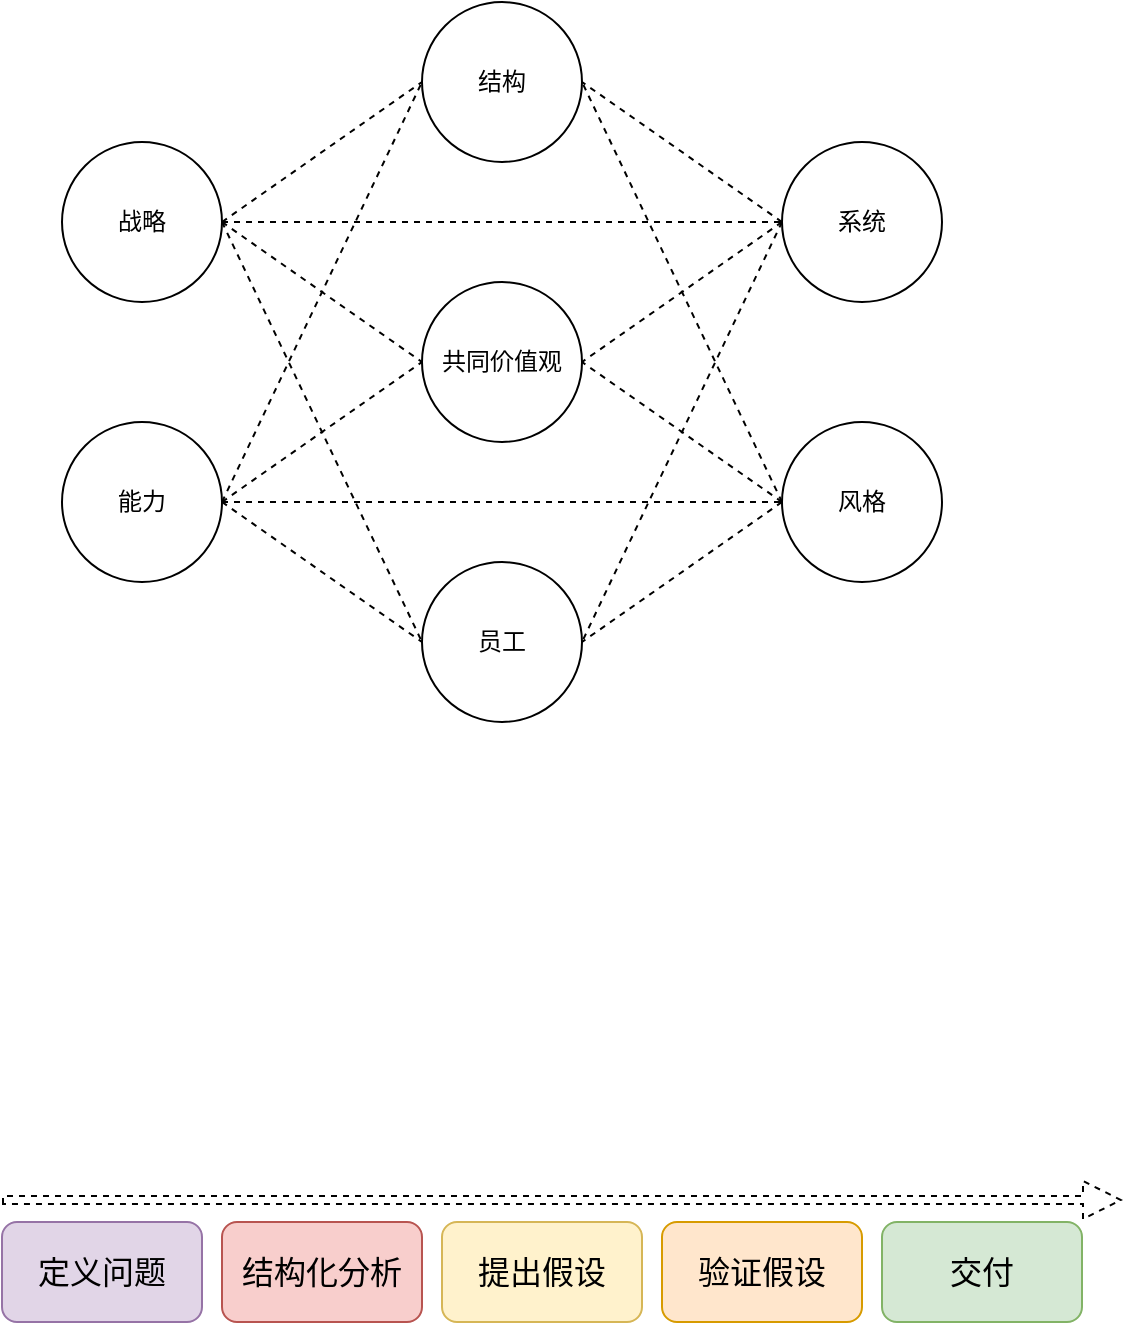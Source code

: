 <mxfile version="20.2.0" type="github">
  <diagram id="vnCOriHGnDCL4UNyazhE" name="Page-1">
    <mxGraphModel dx="728" dy="521" grid="1" gridSize="10" guides="1" tooltips="1" connect="1" arrows="1" fold="1" page="1" pageScale="1" pageWidth="850" pageHeight="1100" math="0" shadow="0">
      <root>
        <mxCell id="0" />
        <mxCell id="1" parent="0" />
        <mxCell id="1zZ42_EuozQGmyYF9LsD-1" value="共同价值观" style="ellipse;whiteSpace=wrap;html=1;aspect=fixed;" vertex="1" parent="1">
          <mxGeometry x="300" y="220" width="80" height="80" as="geometry" />
        </mxCell>
        <mxCell id="1zZ42_EuozQGmyYF9LsD-2" value="结构" style="ellipse;whiteSpace=wrap;html=1;aspect=fixed;" vertex="1" parent="1">
          <mxGeometry x="300" y="80" width="80" height="80" as="geometry" />
        </mxCell>
        <mxCell id="1zZ42_EuozQGmyYF9LsD-3" value="员工" style="ellipse;whiteSpace=wrap;html=1;aspect=fixed;" vertex="1" parent="1">
          <mxGeometry x="300" y="360" width="80" height="80" as="geometry" />
        </mxCell>
        <mxCell id="1zZ42_EuozQGmyYF9LsD-8" style="rounded=0;orthogonalLoop=1;jettySize=auto;html=1;exitX=1;exitY=0.5;exitDx=0;exitDy=0;entryX=0;entryY=0.5;entryDx=0;entryDy=0;dashed=1;endArrow=none;endFill=0;" edge="1" parent="1" source="1zZ42_EuozQGmyYF9LsD-4" target="1zZ42_EuozQGmyYF9LsD-2">
          <mxGeometry relative="1" as="geometry" />
        </mxCell>
        <mxCell id="1zZ42_EuozQGmyYF9LsD-9" style="edgeStyle=none;rounded=0;orthogonalLoop=1;jettySize=auto;html=1;exitX=1;exitY=0.5;exitDx=0;exitDy=0;entryX=0;entryY=0.5;entryDx=0;entryDy=0;dashed=1;endArrow=none;endFill=0;" edge="1" parent="1" source="1zZ42_EuozQGmyYF9LsD-4" target="1zZ42_EuozQGmyYF9LsD-1">
          <mxGeometry relative="1" as="geometry" />
        </mxCell>
        <mxCell id="1zZ42_EuozQGmyYF9LsD-10" style="edgeStyle=none;rounded=0;orthogonalLoop=1;jettySize=auto;html=1;exitX=1;exitY=0.5;exitDx=0;exitDy=0;dashed=1;endArrow=none;endFill=0;" edge="1" parent="1" source="1zZ42_EuozQGmyYF9LsD-4">
          <mxGeometry relative="1" as="geometry">
            <mxPoint x="300" y="400" as="targetPoint" />
          </mxGeometry>
        </mxCell>
        <mxCell id="1zZ42_EuozQGmyYF9LsD-11" style="edgeStyle=none;rounded=0;orthogonalLoop=1;jettySize=auto;html=1;exitX=1;exitY=0.5;exitDx=0;exitDy=0;dashed=1;endArrow=none;endFill=0;" edge="1" parent="1" source="1zZ42_EuozQGmyYF9LsD-4" target="1zZ42_EuozQGmyYF9LsD-6">
          <mxGeometry relative="1" as="geometry" />
        </mxCell>
        <mxCell id="1zZ42_EuozQGmyYF9LsD-4" value="战略" style="ellipse;whiteSpace=wrap;html=1;aspect=fixed;" vertex="1" parent="1">
          <mxGeometry x="120" y="150" width="80" height="80" as="geometry" />
        </mxCell>
        <mxCell id="1zZ42_EuozQGmyYF9LsD-12" style="edgeStyle=none;rounded=0;orthogonalLoop=1;jettySize=auto;html=1;exitX=1;exitY=0.5;exitDx=0;exitDy=0;entryX=0;entryY=0.5;entryDx=0;entryDy=0;dashed=1;endArrow=none;endFill=0;" edge="1" parent="1" source="1zZ42_EuozQGmyYF9LsD-5" target="1zZ42_EuozQGmyYF9LsD-2">
          <mxGeometry relative="1" as="geometry" />
        </mxCell>
        <mxCell id="1zZ42_EuozQGmyYF9LsD-13" style="edgeStyle=none;rounded=0;orthogonalLoop=1;jettySize=auto;html=1;exitX=1;exitY=0.5;exitDx=0;exitDy=0;dashed=1;endArrow=none;endFill=0;" edge="1" parent="1" source="1zZ42_EuozQGmyYF9LsD-5">
          <mxGeometry relative="1" as="geometry">
            <mxPoint x="300" y="260" as="targetPoint" />
          </mxGeometry>
        </mxCell>
        <mxCell id="1zZ42_EuozQGmyYF9LsD-14" style="edgeStyle=none;rounded=0;orthogonalLoop=1;jettySize=auto;html=1;exitX=1;exitY=0.5;exitDx=0;exitDy=0;entryX=0;entryY=0.5;entryDx=0;entryDy=0;dashed=1;endArrow=none;endFill=0;" edge="1" parent="1" source="1zZ42_EuozQGmyYF9LsD-5" target="1zZ42_EuozQGmyYF9LsD-7">
          <mxGeometry relative="1" as="geometry" />
        </mxCell>
        <mxCell id="1zZ42_EuozQGmyYF9LsD-15" style="edgeStyle=none;rounded=0;orthogonalLoop=1;jettySize=auto;html=1;exitX=1;exitY=0.5;exitDx=0;exitDy=0;entryX=0;entryY=0.5;entryDx=0;entryDy=0;dashed=1;endArrow=none;endFill=0;" edge="1" parent="1" source="1zZ42_EuozQGmyYF9LsD-5" target="1zZ42_EuozQGmyYF9LsD-3">
          <mxGeometry relative="1" as="geometry" />
        </mxCell>
        <mxCell id="1zZ42_EuozQGmyYF9LsD-5" value="能力" style="ellipse;whiteSpace=wrap;html=1;aspect=fixed;" vertex="1" parent="1">
          <mxGeometry x="120" y="290" width="80" height="80" as="geometry" />
        </mxCell>
        <mxCell id="1zZ42_EuozQGmyYF9LsD-16" style="edgeStyle=none;rounded=0;orthogonalLoop=1;jettySize=auto;html=1;exitX=0;exitY=0.5;exitDx=0;exitDy=0;entryX=1;entryY=0.5;entryDx=0;entryDy=0;dashed=1;endArrow=none;endFill=0;" edge="1" parent="1" source="1zZ42_EuozQGmyYF9LsD-6" target="1zZ42_EuozQGmyYF9LsD-2">
          <mxGeometry relative="1" as="geometry" />
        </mxCell>
        <mxCell id="1zZ42_EuozQGmyYF9LsD-17" style="edgeStyle=none;rounded=0;orthogonalLoop=1;jettySize=auto;html=1;exitX=0;exitY=0.5;exitDx=0;exitDy=0;entryX=1;entryY=0.5;entryDx=0;entryDy=0;dashed=1;endArrow=none;endFill=0;" edge="1" parent="1" source="1zZ42_EuozQGmyYF9LsD-6" target="1zZ42_EuozQGmyYF9LsD-1">
          <mxGeometry relative="1" as="geometry" />
        </mxCell>
        <mxCell id="1zZ42_EuozQGmyYF9LsD-18" style="edgeStyle=none;rounded=0;orthogonalLoop=1;jettySize=auto;html=1;exitX=0;exitY=0.5;exitDx=0;exitDy=0;entryX=1;entryY=0.5;entryDx=0;entryDy=0;dashed=1;endArrow=none;endFill=0;" edge="1" parent="1" source="1zZ42_EuozQGmyYF9LsD-6" target="1zZ42_EuozQGmyYF9LsD-3">
          <mxGeometry relative="1" as="geometry" />
        </mxCell>
        <mxCell id="1zZ42_EuozQGmyYF9LsD-6" value="系统" style="ellipse;whiteSpace=wrap;html=1;aspect=fixed;" vertex="1" parent="1">
          <mxGeometry x="480" y="150" width="80" height="80" as="geometry" />
        </mxCell>
        <mxCell id="1zZ42_EuozQGmyYF9LsD-19" style="edgeStyle=none;rounded=0;orthogonalLoop=1;jettySize=auto;html=1;exitX=0;exitY=0.5;exitDx=0;exitDy=0;entryX=1;entryY=0.5;entryDx=0;entryDy=0;dashed=1;endArrow=none;endFill=0;" edge="1" parent="1" source="1zZ42_EuozQGmyYF9LsD-7" target="1zZ42_EuozQGmyYF9LsD-3">
          <mxGeometry relative="1" as="geometry" />
        </mxCell>
        <mxCell id="1zZ42_EuozQGmyYF9LsD-20" style="edgeStyle=none;rounded=0;orthogonalLoop=1;jettySize=auto;html=1;exitX=0;exitY=0.5;exitDx=0;exitDy=0;entryX=1;entryY=0.5;entryDx=0;entryDy=0;dashed=1;endArrow=none;endFill=0;" edge="1" parent="1" source="1zZ42_EuozQGmyYF9LsD-7" target="1zZ42_EuozQGmyYF9LsD-1">
          <mxGeometry relative="1" as="geometry" />
        </mxCell>
        <mxCell id="1zZ42_EuozQGmyYF9LsD-21" style="edgeStyle=none;rounded=0;orthogonalLoop=1;jettySize=auto;html=1;exitX=0;exitY=0.5;exitDx=0;exitDy=0;entryX=1;entryY=0.5;entryDx=0;entryDy=0;dashed=1;endArrow=none;endFill=0;" edge="1" parent="1" source="1zZ42_EuozQGmyYF9LsD-7" target="1zZ42_EuozQGmyYF9LsD-2">
          <mxGeometry relative="1" as="geometry" />
        </mxCell>
        <mxCell id="1zZ42_EuozQGmyYF9LsD-7" value="风格" style="ellipse;whiteSpace=wrap;html=1;aspect=fixed;" vertex="1" parent="1">
          <mxGeometry x="480" y="290" width="80" height="80" as="geometry" />
        </mxCell>
        <mxCell id="1zZ42_EuozQGmyYF9LsD-22" value="&lt;font style=&quot;font-size: 16px;&quot;&gt;定义问题&lt;/font&gt;" style="rounded=1;whiteSpace=wrap;html=1;fillColor=#e1d5e7;strokeColor=#9673a6;" vertex="1" parent="1">
          <mxGeometry x="90" y="690" width="100" height="50" as="geometry" />
        </mxCell>
        <mxCell id="1zZ42_EuozQGmyYF9LsD-24" value="" style="shape=flexArrow;endArrow=classic;html=1;rounded=0;dashed=1;width=4;endSize=6;endWidth=14;" edge="1" parent="1">
          <mxGeometry width="50" height="50" relative="1" as="geometry">
            <mxPoint x="90" y="679" as="sourcePoint" />
            <mxPoint x="650" y="679" as="targetPoint" />
          </mxGeometry>
        </mxCell>
        <mxCell id="1zZ42_EuozQGmyYF9LsD-25" value="&lt;span style=&quot;font-size: 16px;&quot;&gt;结构化分析&lt;/span&gt;" style="rounded=1;whiteSpace=wrap;html=1;fillColor=#f8cecc;strokeColor=#b85450;" vertex="1" parent="1">
          <mxGeometry x="200" y="690" width="100" height="50" as="geometry" />
        </mxCell>
        <mxCell id="1zZ42_EuozQGmyYF9LsD-26" value="&lt;span style=&quot;font-size: 16px;&quot;&gt;提出假设&lt;/span&gt;" style="rounded=1;whiteSpace=wrap;html=1;fillColor=#fff2cc;strokeColor=#d6b656;" vertex="1" parent="1">
          <mxGeometry x="310" y="690" width="100" height="50" as="geometry" />
        </mxCell>
        <mxCell id="1zZ42_EuozQGmyYF9LsD-27" value="&lt;span style=&quot;font-size: 16px;&quot;&gt;验证假设&lt;/span&gt;" style="rounded=1;whiteSpace=wrap;html=1;fillColor=#ffe6cc;strokeColor=#d79b00;" vertex="1" parent="1">
          <mxGeometry x="420" y="690" width="100" height="50" as="geometry" />
        </mxCell>
        <mxCell id="1zZ42_EuozQGmyYF9LsD-28" value="&lt;span style=&quot;font-size: 16px;&quot;&gt;交付&lt;/span&gt;" style="rounded=1;whiteSpace=wrap;html=1;fillColor=#d5e8d4;strokeColor=#82b366;" vertex="1" parent="1">
          <mxGeometry x="530" y="690" width="100" height="50" as="geometry" />
        </mxCell>
      </root>
    </mxGraphModel>
  </diagram>
</mxfile>
